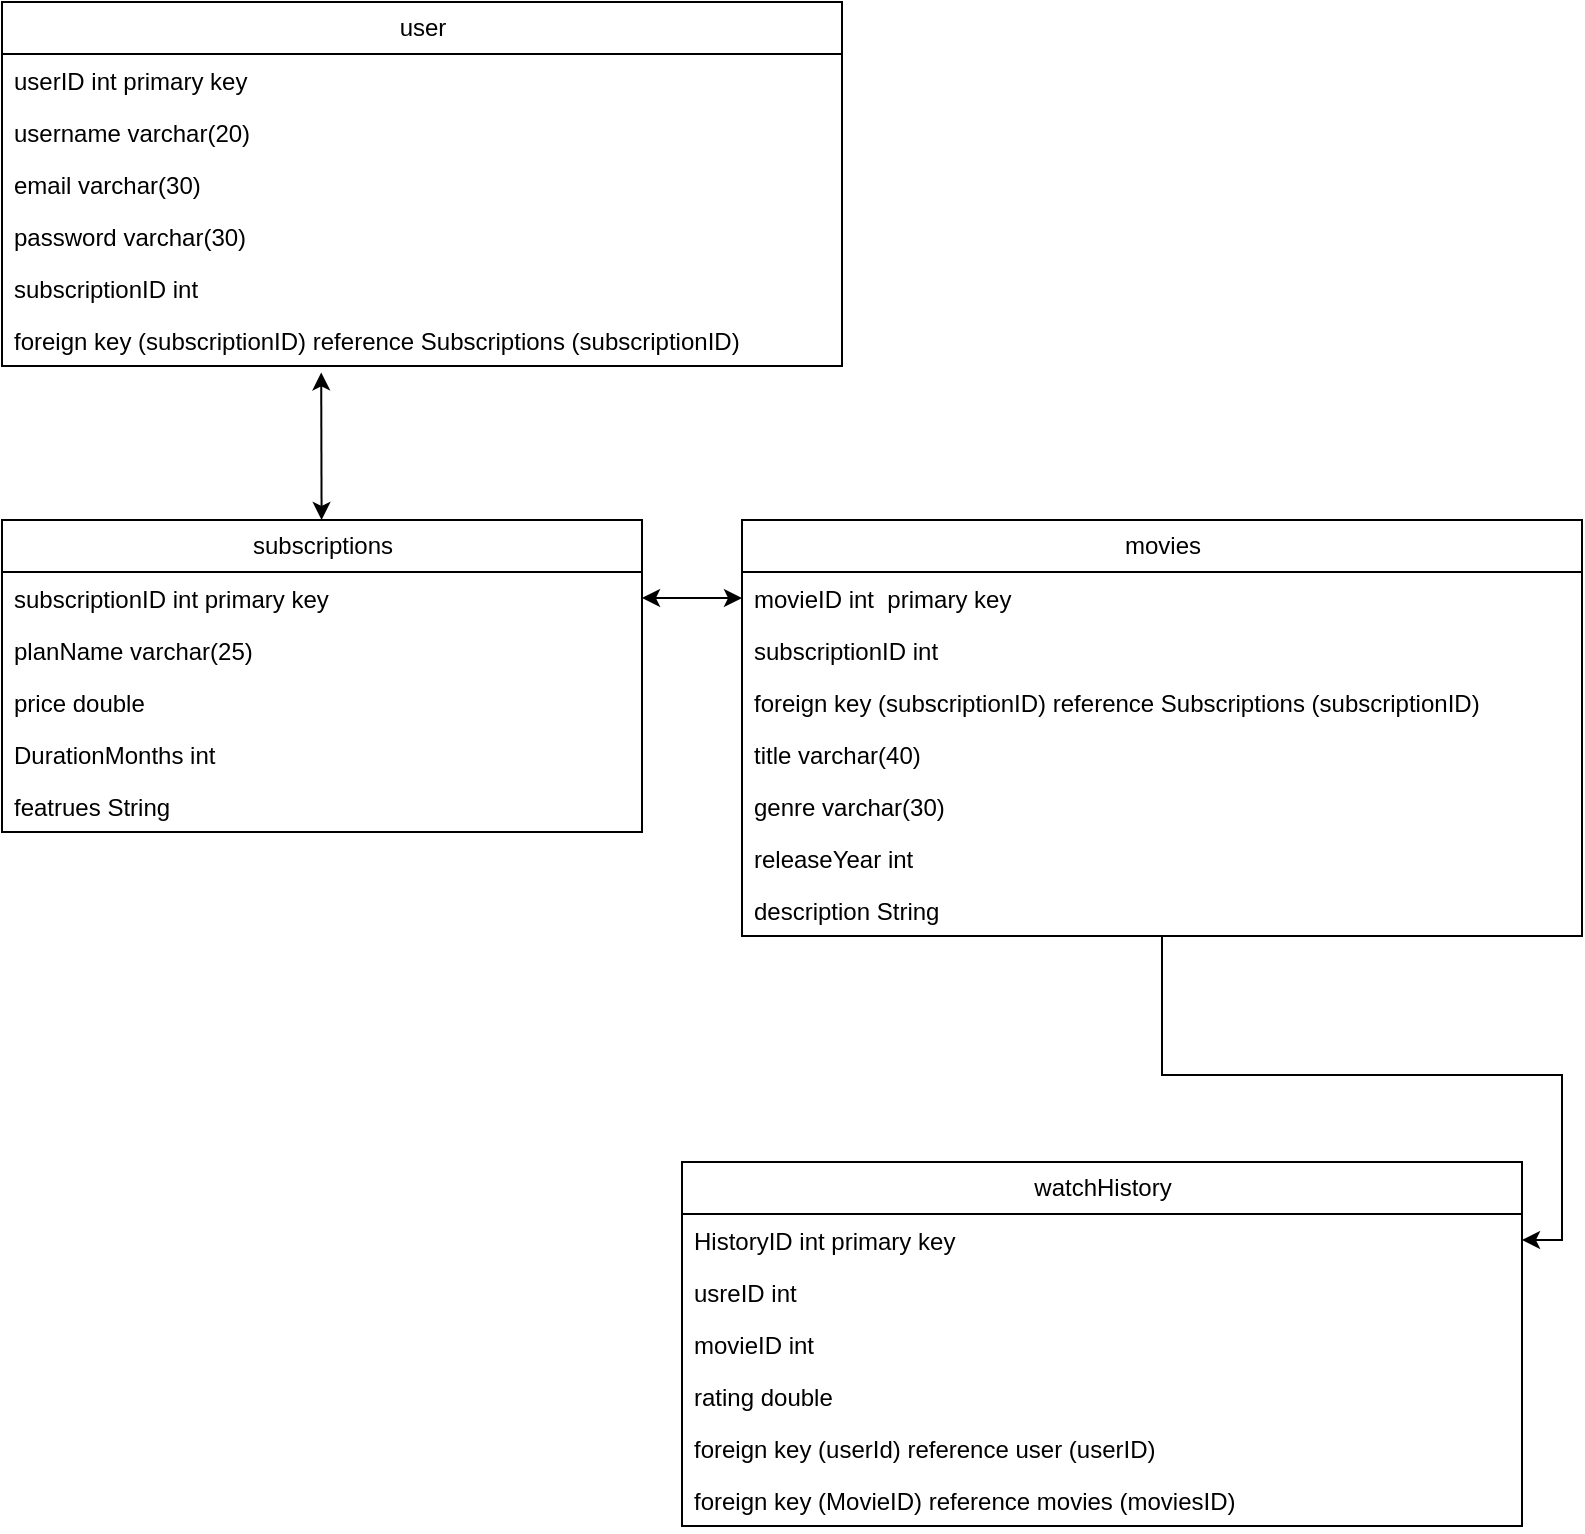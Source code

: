 <mxfile version="24.7.6">
  <diagram name="Page-1" id="aBqmEYD4intUPn_NDLXU">
    <mxGraphModel dx="1050" dy="652" grid="1" gridSize="10" guides="1" tooltips="1" connect="1" arrows="1" fold="1" page="1" pageScale="1" pageWidth="850" pageHeight="1100" math="0" shadow="0">
      <root>
        <mxCell id="0" />
        <mxCell id="1" parent="0" />
        <mxCell id="LKxhPxqa28TGMTHWUc4W-1" value="user" style="swimlane;fontStyle=0;childLayout=stackLayout;horizontal=1;startSize=26;fillColor=none;horizontalStack=0;resizeParent=1;resizeParentMax=0;resizeLast=0;collapsible=1;marginBottom=0;html=1;" vertex="1" parent="1">
          <mxGeometry x="40" y="20" width="420" height="182" as="geometry" />
        </mxCell>
        <mxCell id="LKxhPxqa28TGMTHWUc4W-2" value="userID int primary key" style="text;strokeColor=none;fillColor=none;align=left;verticalAlign=top;spacingLeft=4;spacingRight=4;overflow=hidden;rotatable=0;points=[[0,0.5],[1,0.5]];portConstraint=eastwest;whiteSpace=wrap;html=1;" vertex="1" parent="LKxhPxqa28TGMTHWUc4W-1">
          <mxGeometry y="26" width="420" height="26" as="geometry" />
        </mxCell>
        <mxCell id="LKxhPxqa28TGMTHWUc4W-3" value="username varchar(20)" style="text;strokeColor=none;fillColor=none;align=left;verticalAlign=top;spacingLeft=4;spacingRight=4;overflow=hidden;rotatable=0;points=[[0,0.5],[1,0.5]];portConstraint=eastwest;whiteSpace=wrap;html=1;" vertex="1" parent="LKxhPxqa28TGMTHWUc4W-1">
          <mxGeometry y="52" width="420" height="26" as="geometry" />
        </mxCell>
        <mxCell id="LKxhPxqa28TGMTHWUc4W-4" value="email varchar(30)&amp;nbsp;" style="text;strokeColor=none;fillColor=none;align=left;verticalAlign=top;spacingLeft=4;spacingRight=4;overflow=hidden;rotatable=0;points=[[0,0.5],[1,0.5]];portConstraint=eastwest;whiteSpace=wrap;html=1;" vertex="1" parent="LKxhPxqa28TGMTHWUc4W-1">
          <mxGeometry y="78" width="420" height="26" as="geometry" />
        </mxCell>
        <mxCell id="LKxhPxqa28TGMTHWUc4W-7" value="password varchar(30)" style="text;strokeColor=none;fillColor=none;align=left;verticalAlign=top;spacingLeft=4;spacingRight=4;overflow=hidden;rotatable=0;points=[[0,0.5],[1,0.5]];portConstraint=eastwest;whiteSpace=wrap;html=1;" vertex="1" parent="LKxhPxqa28TGMTHWUc4W-1">
          <mxGeometry y="104" width="420" height="26" as="geometry" />
        </mxCell>
        <mxCell id="LKxhPxqa28TGMTHWUc4W-6" value="subscriptionID int&amp;nbsp;" style="text;strokeColor=none;fillColor=none;align=left;verticalAlign=top;spacingLeft=4;spacingRight=4;overflow=hidden;rotatable=0;points=[[0,0.5],[1,0.5]];portConstraint=eastwest;whiteSpace=wrap;html=1;" vertex="1" parent="LKxhPxqa28TGMTHWUc4W-1">
          <mxGeometry y="130" width="420" height="26" as="geometry" />
        </mxCell>
        <mxCell id="LKxhPxqa28TGMTHWUc4W-8" value="foreign key (subscriptionID) reference Subscriptions (subscriptionID)" style="text;strokeColor=none;fillColor=none;align=left;verticalAlign=top;spacingLeft=4;spacingRight=4;overflow=hidden;rotatable=0;points=[[0,0.5],[1,0.5]];portConstraint=eastwest;whiteSpace=wrap;html=1;" vertex="1" parent="LKxhPxqa28TGMTHWUc4W-1">
          <mxGeometry y="156" width="420" height="26" as="geometry" />
        </mxCell>
        <mxCell id="LKxhPxqa28TGMTHWUc4W-10" value="subscriptions" style="swimlane;fontStyle=0;childLayout=stackLayout;horizontal=1;startSize=26;fillColor=none;horizontalStack=0;resizeParent=1;resizeParentMax=0;resizeLast=0;collapsible=1;marginBottom=0;html=1;" vertex="1" parent="1">
          <mxGeometry x="40" y="279" width="320" height="156" as="geometry" />
        </mxCell>
        <mxCell id="LKxhPxqa28TGMTHWUc4W-11" value="subscriptionID int primary key&lt;span style=&quot;white-space: pre;&quot;&gt;&#x9;&lt;/span&gt;&lt;span style=&quot;white-space: pre;&quot;&gt;&#x9;&lt;/span&gt;" style="text;strokeColor=none;fillColor=none;align=left;verticalAlign=top;spacingLeft=4;spacingRight=4;overflow=hidden;rotatable=0;points=[[0,0.5],[1,0.5]];portConstraint=eastwest;whiteSpace=wrap;html=1;" vertex="1" parent="LKxhPxqa28TGMTHWUc4W-10">
          <mxGeometry y="26" width="320" height="26" as="geometry" />
        </mxCell>
        <mxCell id="LKxhPxqa28TGMTHWUc4W-12" value="planName varchar(25)&amp;nbsp;" style="text;strokeColor=none;fillColor=none;align=left;verticalAlign=top;spacingLeft=4;spacingRight=4;overflow=hidden;rotatable=0;points=[[0,0.5],[1,0.5]];portConstraint=eastwest;whiteSpace=wrap;html=1;" vertex="1" parent="LKxhPxqa28TGMTHWUc4W-10">
          <mxGeometry y="52" width="320" height="26" as="geometry" />
        </mxCell>
        <mxCell id="LKxhPxqa28TGMTHWUc4W-13" value="price double&amp;nbsp;" style="text;strokeColor=none;fillColor=none;align=left;verticalAlign=top;spacingLeft=4;spacingRight=4;overflow=hidden;rotatable=0;points=[[0,0.5],[1,0.5]];portConstraint=eastwest;whiteSpace=wrap;html=1;" vertex="1" parent="LKxhPxqa28TGMTHWUc4W-10">
          <mxGeometry y="78" width="320" height="26" as="geometry" />
        </mxCell>
        <mxCell id="LKxhPxqa28TGMTHWUc4W-14" value="DurationMonths int&amp;nbsp;" style="text;strokeColor=none;fillColor=none;align=left;verticalAlign=top;spacingLeft=4;spacingRight=4;overflow=hidden;rotatable=0;points=[[0,0.5],[1,0.5]];portConstraint=eastwest;whiteSpace=wrap;html=1;" vertex="1" parent="LKxhPxqa28TGMTHWUc4W-10">
          <mxGeometry y="104" width="320" height="26" as="geometry" />
        </mxCell>
        <mxCell id="LKxhPxqa28TGMTHWUc4W-15" value="featrues String&amp;nbsp;" style="text;strokeColor=none;fillColor=none;align=left;verticalAlign=top;spacingLeft=4;spacingRight=4;overflow=hidden;rotatable=0;points=[[0,0.5],[1,0.5]];portConstraint=eastwest;whiteSpace=wrap;html=1;" vertex="1" parent="LKxhPxqa28TGMTHWUc4W-10">
          <mxGeometry y="130" width="320" height="26" as="geometry" />
        </mxCell>
        <mxCell id="LKxhPxqa28TGMTHWUc4W-44" value="" style="edgeStyle=orthogonalEdgeStyle;rounded=0;orthogonalLoop=1;jettySize=auto;html=1;" edge="1" parent="1" source="LKxhPxqa28TGMTHWUc4W-17" target="LKxhPxqa28TGMTHWUc4W-33">
          <mxGeometry relative="1" as="geometry" />
        </mxCell>
        <mxCell id="LKxhPxqa28TGMTHWUc4W-17" value="movies" style="swimlane;fontStyle=0;childLayout=stackLayout;horizontal=1;startSize=26;fillColor=none;horizontalStack=0;resizeParent=1;resizeParentMax=0;resizeLast=0;collapsible=1;marginBottom=0;html=1;" vertex="1" parent="1">
          <mxGeometry x="410" y="279" width="420" height="208" as="geometry" />
        </mxCell>
        <mxCell id="LKxhPxqa28TGMTHWUc4W-18" value="movieID int&amp;nbsp; primary key" style="text;strokeColor=none;fillColor=none;align=left;verticalAlign=top;spacingLeft=4;spacingRight=4;overflow=hidden;rotatable=0;points=[[0,0.5],[1,0.5]];portConstraint=eastwest;whiteSpace=wrap;html=1;" vertex="1" parent="LKxhPxqa28TGMTHWUc4W-17">
          <mxGeometry y="26" width="420" height="26" as="geometry" />
        </mxCell>
        <mxCell id="LKxhPxqa28TGMTHWUc4W-24" value="subscriptionID int&amp;nbsp;" style="text;strokeColor=none;fillColor=none;align=left;verticalAlign=top;spacingLeft=4;spacingRight=4;overflow=hidden;rotatable=0;points=[[0,0.5],[1,0.5]];portConstraint=eastwest;whiteSpace=wrap;html=1;" vertex="1" parent="LKxhPxqa28TGMTHWUc4W-17">
          <mxGeometry y="52" width="420" height="26" as="geometry" />
        </mxCell>
        <mxCell id="LKxhPxqa28TGMTHWUc4W-40" value="foreign key (subscriptionID) reference Subscriptions (subscriptionID)" style="text;strokeColor=none;fillColor=none;align=left;verticalAlign=top;spacingLeft=4;spacingRight=4;overflow=hidden;rotatable=0;points=[[0,0.5],[1,0.5]];portConstraint=eastwest;whiteSpace=wrap;html=1;" vertex="1" parent="LKxhPxqa28TGMTHWUc4W-17">
          <mxGeometry y="78" width="420" height="26" as="geometry" />
        </mxCell>
        <mxCell id="LKxhPxqa28TGMTHWUc4W-19" value="title varchar(40)" style="text;strokeColor=none;fillColor=none;align=left;verticalAlign=top;spacingLeft=4;spacingRight=4;overflow=hidden;rotatable=0;points=[[0,0.5],[1,0.5]];portConstraint=eastwest;whiteSpace=wrap;html=1;" vertex="1" parent="LKxhPxqa28TGMTHWUc4W-17">
          <mxGeometry y="104" width="420" height="26" as="geometry" />
        </mxCell>
        <mxCell id="LKxhPxqa28TGMTHWUc4W-20" value="genre varchar(30)" style="text;strokeColor=none;fillColor=none;align=left;verticalAlign=top;spacingLeft=4;spacingRight=4;overflow=hidden;rotatable=0;points=[[0,0.5],[1,0.5]];portConstraint=eastwest;whiteSpace=wrap;html=1;" vertex="1" parent="LKxhPxqa28TGMTHWUc4W-17">
          <mxGeometry y="130" width="420" height="26" as="geometry" />
        </mxCell>
        <mxCell id="LKxhPxqa28TGMTHWUc4W-21" value="releaseYear int" style="text;strokeColor=none;fillColor=none;align=left;verticalAlign=top;spacingLeft=4;spacingRight=4;overflow=hidden;rotatable=0;points=[[0,0.5],[1,0.5]];portConstraint=eastwest;whiteSpace=wrap;html=1;" vertex="1" parent="LKxhPxqa28TGMTHWUc4W-17">
          <mxGeometry y="156" width="420" height="26" as="geometry" />
        </mxCell>
        <mxCell id="LKxhPxqa28TGMTHWUc4W-23" value="description String&amp;nbsp;" style="text;strokeColor=none;fillColor=none;align=left;verticalAlign=top;spacingLeft=4;spacingRight=4;overflow=hidden;rotatable=0;points=[[0,0.5],[1,0.5]];portConstraint=eastwest;whiteSpace=wrap;html=1;" vertex="1" parent="LKxhPxqa28TGMTHWUc4W-17">
          <mxGeometry y="182" width="420" height="26" as="geometry" />
        </mxCell>
        <mxCell id="LKxhPxqa28TGMTHWUc4W-29" value="" style="endArrow=classic;startArrow=classic;html=1;rounded=0;exitX=1;exitY=0.5;exitDx=0;exitDy=0;entryX=0;entryY=0.5;entryDx=0;entryDy=0;" edge="1" parent="1" source="LKxhPxqa28TGMTHWUc4W-11" target="LKxhPxqa28TGMTHWUc4W-18">
          <mxGeometry width="50" height="50" relative="1" as="geometry">
            <mxPoint x="360" y="360" as="sourcePoint" />
            <mxPoint x="410" y="310" as="targetPoint" />
          </mxGeometry>
        </mxCell>
        <mxCell id="LKxhPxqa28TGMTHWUc4W-30" value="" style="endArrow=classic;startArrow=classic;html=1;rounded=0;entryX=0.38;entryY=1.123;entryDx=0;entryDy=0;entryPerimeter=0;" edge="1" parent="1" source="LKxhPxqa28TGMTHWUc4W-10" target="LKxhPxqa28TGMTHWUc4W-8">
          <mxGeometry width="50" height="50" relative="1" as="geometry">
            <mxPoint x="200" y="270" as="sourcePoint" />
            <mxPoint x="290" y="160" as="targetPoint" />
          </mxGeometry>
        </mxCell>
        <mxCell id="LKxhPxqa28TGMTHWUc4W-32" value="watchHistory" style="swimlane;fontStyle=0;childLayout=stackLayout;horizontal=1;startSize=26;fillColor=none;horizontalStack=0;resizeParent=1;resizeParentMax=0;resizeLast=0;collapsible=1;marginBottom=0;html=1;" vertex="1" parent="1">
          <mxGeometry x="380" y="600" width="420" height="182" as="geometry" />
        </mxCell>
        <mxCell id="LKxhPxqa28TGMTHWUc4W-33" value="HistoryID int primary key" style="text;strokeColor=none;fillColor=none;align=left;verticalAlign=top;spacingLeft=4;spacingRight=4;overflow=hidden;rotatable=0;points=[[0,0.5],[1,0.5]];portConstraint=eastwest;whiteSpace=wrap;html=1;" vertex="1" parent="LKxhPxqa28TGMTHWUc4W-32">
          <mxGeometry y="26" width="420" height="26" as="geometry" />
        </mxCell>
        <mxCell id="LKxhPxqa28TGMTHWUc4W-34" value="usreID int&amp;nbsp;" style="text;strokeColor=none;fillColor=none;align=left;verticalAlign=top;spacingLeft=4;spacingRight=4;overflow=hidden;rotatable=0;points=[[0,0.5],[1,0.5]];portConstraint=eastwest;whiteSpace=wrap;html=1;" vertex="1" parent="LKxhPxqa28TGMTHWUc4W-32">
          <mxGeometry y="52" width="420" height="26" as="geometry" />
        </mxCell>
        <mxCell id="LKxhPxqa28TGMTHWUc4W-35" value="movieID int&amp;nbsp;&amp;nbsp;" style="text;strokeColor=none;fillColor=none;align=left;verticalAlign=top;spacingLeft=4;spacingRight=4;overflow=hidden;rotatable=0;points=[[0,0.5],[1,0.5]];portConstraint=eastwest;whiteSpace=wrap;html=1;" vertex="1" parent="LKxhPxqa28TGMTHWUc4W-32">
          <mxGeometry y="78" width="420" height="26" as="geometry" />
        </mxCell>
        <mxCell id="LKxhPxqa28TGMTHWUc4W-36" value="rating double" style="text;strokeColor=none;fillColor=none;align=left;verticalAlign=top;spacingLeft=4;spacingRight=4;overflow=hidden;rotatable=0;points=[[0,0.5],[1,0.5]];portConstraint=eastwest;whiteSpace=wrap;html=1;" vertex="1" parent="LKxhPxqa28TGMTHWUc4W-32">
          <mxGeometry y="104" width="420" height="26" as="geometry" />
        </mxCell>
        <mxCell id="LKxhPxqa28TGMTHWUc4W-39" value="foreign key (userId) reference user (userID)" style="text;strokeColor=none;fillColor=none;align=left;verticalAlign=top;spacingLeft=4;spacingRight=4;overflow=hidden;rotatable=0;points=[[0,0.5],[1,0.5]];portConstraint=eastwest;whiteSpace=wrap;html=1;" vertex="1" parent="LKxhPxqa28TGMTHWUc4W-32">
          <mxGeometry y="130" width="420" height="26" as="geometry" />
        </mxCell>
        <mxCell id="LKxhPxqa28TGMTHWUc4W-38" value="foreign key (MovieID) reference movies (moviesID)" style="text;strokeColor=none;fillColor=none;align=left;verticalAlign=top;spacingLeft=4;spacingRight=4;overflow=hidden;rotatable=0;points=[[0,0.5],[1,0.5]];portConstraint=eastwest;whiteSpace=wrap;html=1;" vertex="1" parent="LKxhPxqa28TGMTHWUc4W-32">
          <mxGeometry y="156" width="420" height="26" as="geometry" />
        </mxCell>
      </root>
    </mxGraphModel>
  </diagram>
</mxfile>

